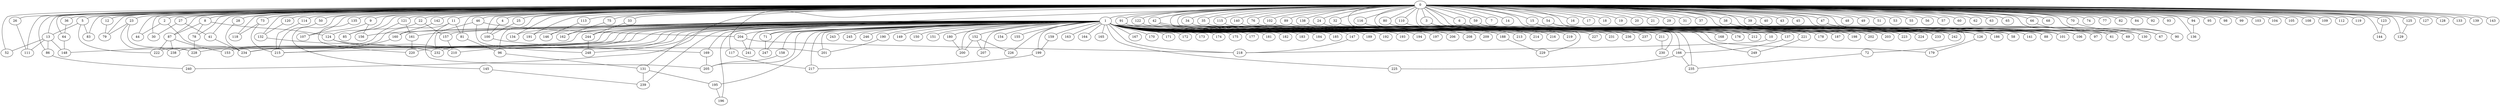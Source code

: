 
graph graphname {
    0 -- 1
0 -- 2
0 -- 3
0 -- 4
0 -- 5
0 -- 6
0 -- 7
0 -- 8
0 -- 9
0 -- 10
0 -- 11
0 -- 12
0 -- 13
0 -- 14
0 -- 15
0 -- 16
0 -- 17
0 -- 18
0 -- 19
0 -- 20
0 -- 21
0 -- 22
0 -- 23
0 -- 24
0 -- 25
0 -- 26
0 -- 27
0 -- 28
0 -- 29
0 -- 30
0 -- 31
0 -- 32
0 -- 33
0 -- 34
0 -- 35
0 -- 36
0 -- 37
0 -- 38
0 -- 39
0 -- 40
0 -- 41
0 -- 42
0 -- 43
0 -- 44
0 -- 45
0 -- 46
0 -- 47
0 -- 48
0 -- 49
0 -- 50
0 -- 51
0 -- 52
0 -- 53
0 -- 54
0 -- 55
0 -- 56
0 -- 57
0 -- 58
0 -- 59
0 -- 60
0 -- 61
0 -- 62
0 -- 63
0 -- 64
0 -- 65
0 -- 66
0 -- 67
0 -- 68
0 -- 69
0 -- 70
0 -- 71
0 -- 72
0 -- 73
0 -- 74
0 -- 75
0 -- 76
0 -- 77
0 -- 78
0 -- 79
0 -- 80
0 -- 81
0 -- 82
0 -- 83
0 -- 84
0 -- 85
0 -- 86
0 -- 87
0 -- 88
0 -- 89
0 -- 90
0 -- 91
0 -- 92
0 -- 93
0 -- 94
0 -- 95
0 -- 96
0 -- 97
0 -- 98
0 -- 99
0 -- 100
0 -- 101
0 -- 102
0 -- 103
0 -- 104
0 -- 105
0 -- 106
0 -- 107
0 -- 108
0 -- 109
0 -- 110
0 -- 111
0 -- 112
0 -- 113
0 -- 114
0 -- 115
0 -- 116
0 -- 117
0 -- 118
0 -- 119
0 -- 120
0 -- 121
0 -- 122
0 -- 123
0 -- 124
0 -- 125
0 -- 126
0 -- 127
0 -- 128
0 -- 129
0 -- 130
0 -- 131
0 -- 132
0 -- 133
0 -- 134
0 -- 135
0 -- 136
0 -- 137
0 -- 138
0 -- 139
0 -- 140
0 -- 141
0 -- 142
0 -- 143
0 -- 144
0 -- 145
0 -- 191
1 -- 146
1 -- 147
1 -- 148
1 -- 149
1 -- 150
1 -- 151
1 -- 152
1 -- 153
1 -- 154
1 -- 155
1 -- 156
1 -- 157
1 -- 158
1 -- 159
1 -- 160
1 -- 161
1 -- 162
1 -- 163
1 -- 164
1 -- 165
1 -- 166
1 -- 167
1 -- 168
1 -- 169
1 -- 170
1 -- 171
1 -- 172
1 -- 173
1 -- 174
1 -- 175
1 -- 176
1 -- 177
1 -- 178
1 -- 179
1 -- 180
1 -- 181
1 -- 182
1 -- 183
1 -- 184
1 -- 185
1 -- 186
1 -- 187
1 -- 188
1 -- 189
1 -- 190
1 -- 191
1 -- 192
1 -- 193
1 -- 194
1 -- 195
1 -- 196
1 -- 197
1 -- 198
1 -- 199
1 -- 200
1 -- 201
1 -- 202
1 -- 203
1 -- 204
1 -- 205
1 -- 206
1 -- 207
1 -- 208
1 -- 209
1 -- 210
1 -- 211
1 -- 212
1 -- 213
1 -- 214
1 -- 215
1 -- 216
1 -- 217
1 -- 218
1 -- 219
1 -- 220
1 -- 221
1 -- 222
1 -- 223
1 -- 224
1 -- 225
1 -- 226
1 -- 227
1 -- 228
1 -- 229
1 -- 230
1 -- 231
1 -- 232
1 -- 233
1 -- 234
1 -- 235
1 -- 236
1 -- 237
1 -- 238
1 -- 239
1 -- 240
1 -- 241
1 -- 242
1 -- 243
1 -- 244
1 -- 245
1 -- 246
1 -- 247
1 -- 248
1 -- 249
1 -- 71
1 -- 134
2 -- 234
2 -- 44
3 -- 141
3 -- 58
4 -- 100
5 -- 83
5 -- 13
5 -- 222
6 -- 88
8 -- 78
8 -- 124
8 -- 87
9 -- 107
9 -- 156
10 -- 218
11 -- 234
11 -- 81
11 -- 205
12 -- 79
13 -- 111
13 -- 86
13 -- 148
13 -- 52
15 -- 101
22 -- 157
22 -- 85
23 -- 79
23 -- 228
23 -- 238
24 -- 233
25 -- 100
26 -- 111
27 -- 30
27 -- 41
28 -- 234
32 -- 242
33 -- 244
34 -- 221
35 -- 178
36 -- 64
38 -- 97
39 -- 61
41 -- 234
42 -- 137
42 -- 212
46 -- 204
46 -- 248
46 -- 232
47 -- 130
47 -- 69
50 -- 215
54 -- 101
54 -- 106
59 -- 88
64 -- 148
66 -- 67
70 -- 90
71 -- 247
72 -- 235
73 -- 118
73 -- 215
75 -- 162
76 -- 202
78 -- 228
80 -- 186
81 -- 96
86 -- 240
87 -- 238
87 -- 153
87 -- 222
89 -- 223
91 -- 168
94 -- 136
96 -- 131
100 -- 169
102 -- 203
110 -- 186
113 -- 146
114 -- 215
115 -- 187
116 -- 126
117 -- 217
120 -- 132
121 -- 153
121 -- 161
122 -- 176
123 -- 144
124 -- 210
124 -- 201
125 -- 129
126 -- 179
131 -- 239
131 -- 195
132 -- 232
135 -- 220
137 -- 166
138 -- 224
140 -- 198
142 -- 160
145 -- 239
147 -- 218
152 -- 200
152 -- 207
152 -- 226
157 -- 210
158 -- 205
159 -- 199
160 -- 215
161 -- 220
166 -- 235
166 -- 225
169 -- 205
180 -- 200
188 -- 229
190 -- 201
195 -- 196
199 -- 217
204 -- 241
204 -- 218
211 -- 230
221 -- 249
244 -- 248

}
